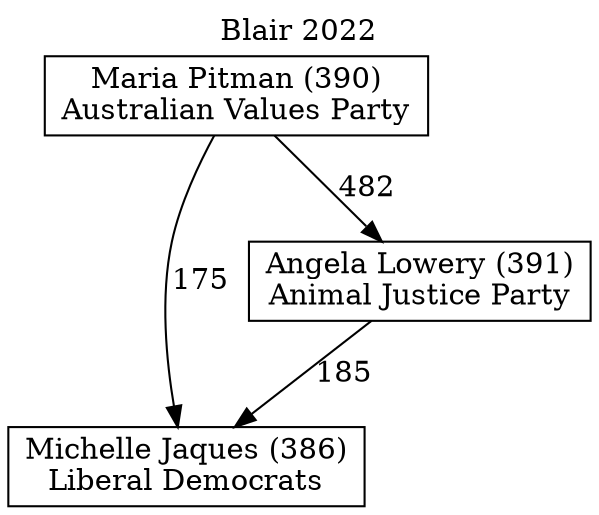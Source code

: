 // House preference flow
digraph "Michelle Jaques (386)_Blair_2022" {
	graph [label="Blair 2022" labelloc=t mclimit=10]
	node [shape=box]
	"Maria Pitman (390)" [label="Maria Pitman (390)
Australian Values Party"]
	"Michelle Jaques (386)" [label="Michelle Jaques (386)
Liberal Democrats"]
	"Angela Lowery (391)" [label="Angela Lowery (391)
Animal Justice Party"]
	"Maria Pitman (390)" -> "Angela Lowery (391)" [label=482]
	"Angela Lowery (391)" -> "Michelle Jaques (386)" [label=185]
	"Maria Pitman (390)" -> "Michelle Jaques (386)" [label=175]
}
